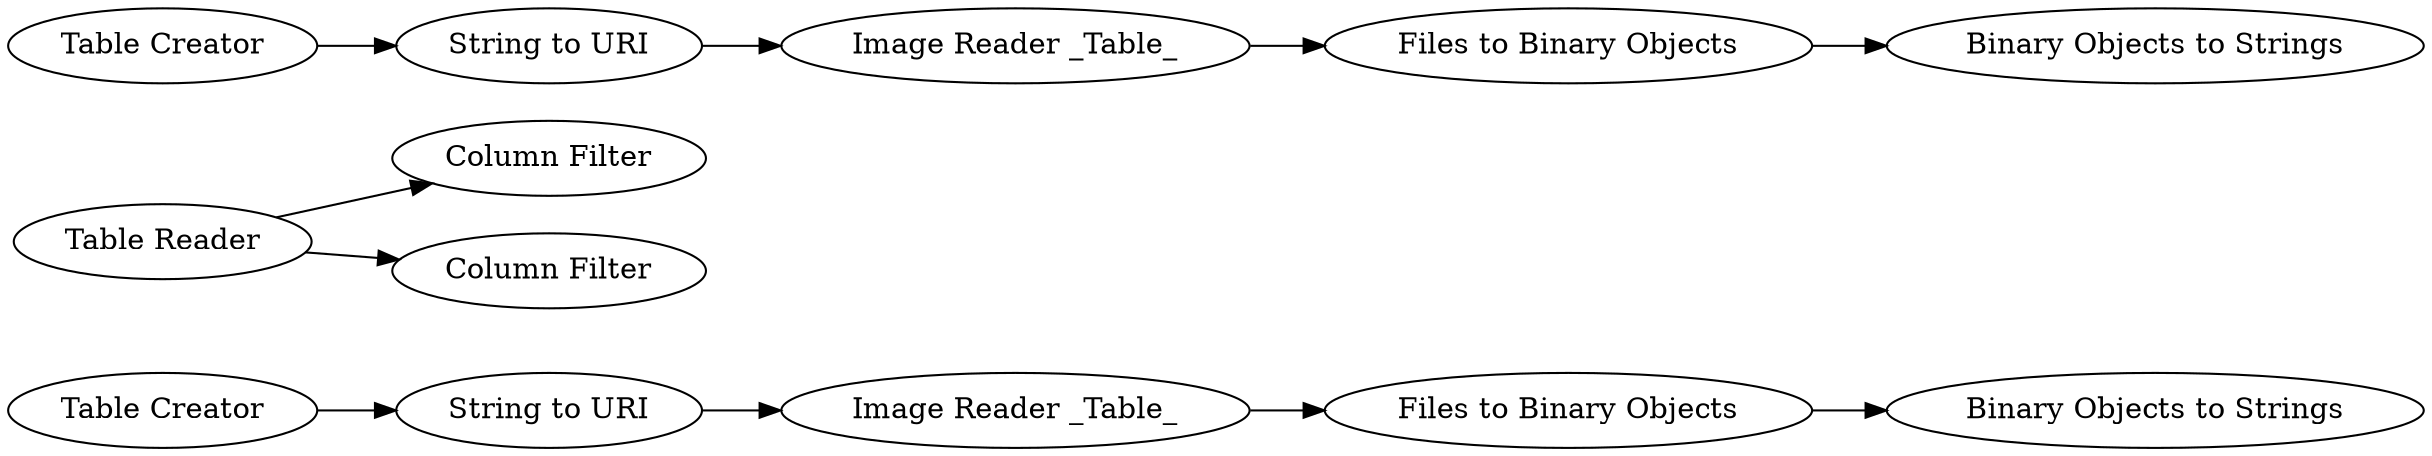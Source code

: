 digraph {
	3 -> 9
	1130 -> 1131
	1127 -> 1129
	1111 -> 1124
	1126 -> 1128
	1125 -> 1127
	1128 -> 1125
	1130 -> 1132
	9 -> 1111
	1 -> 3
	1130 [label="Table Reader"]
	1 [label="Table Creator"]
	1124 [label="Binary Objects to Strings"]
	1132 [label="Column Filter"]
	1129 [label="Binary Objects to Strings"]
	9 [label="Image Reader _Table_"]
	1111 [label="Files to Binary Objects"]
	1125 [label="Image Reader _Table_"]
	1127 [label="Files to Binary Objects"]
	1128 [label="String to URI"]
	1131 [label="Column Filter"]
	1126 [label="Table Creator"]
	3 [label="String to URI"]
	rankdir=LR
}
